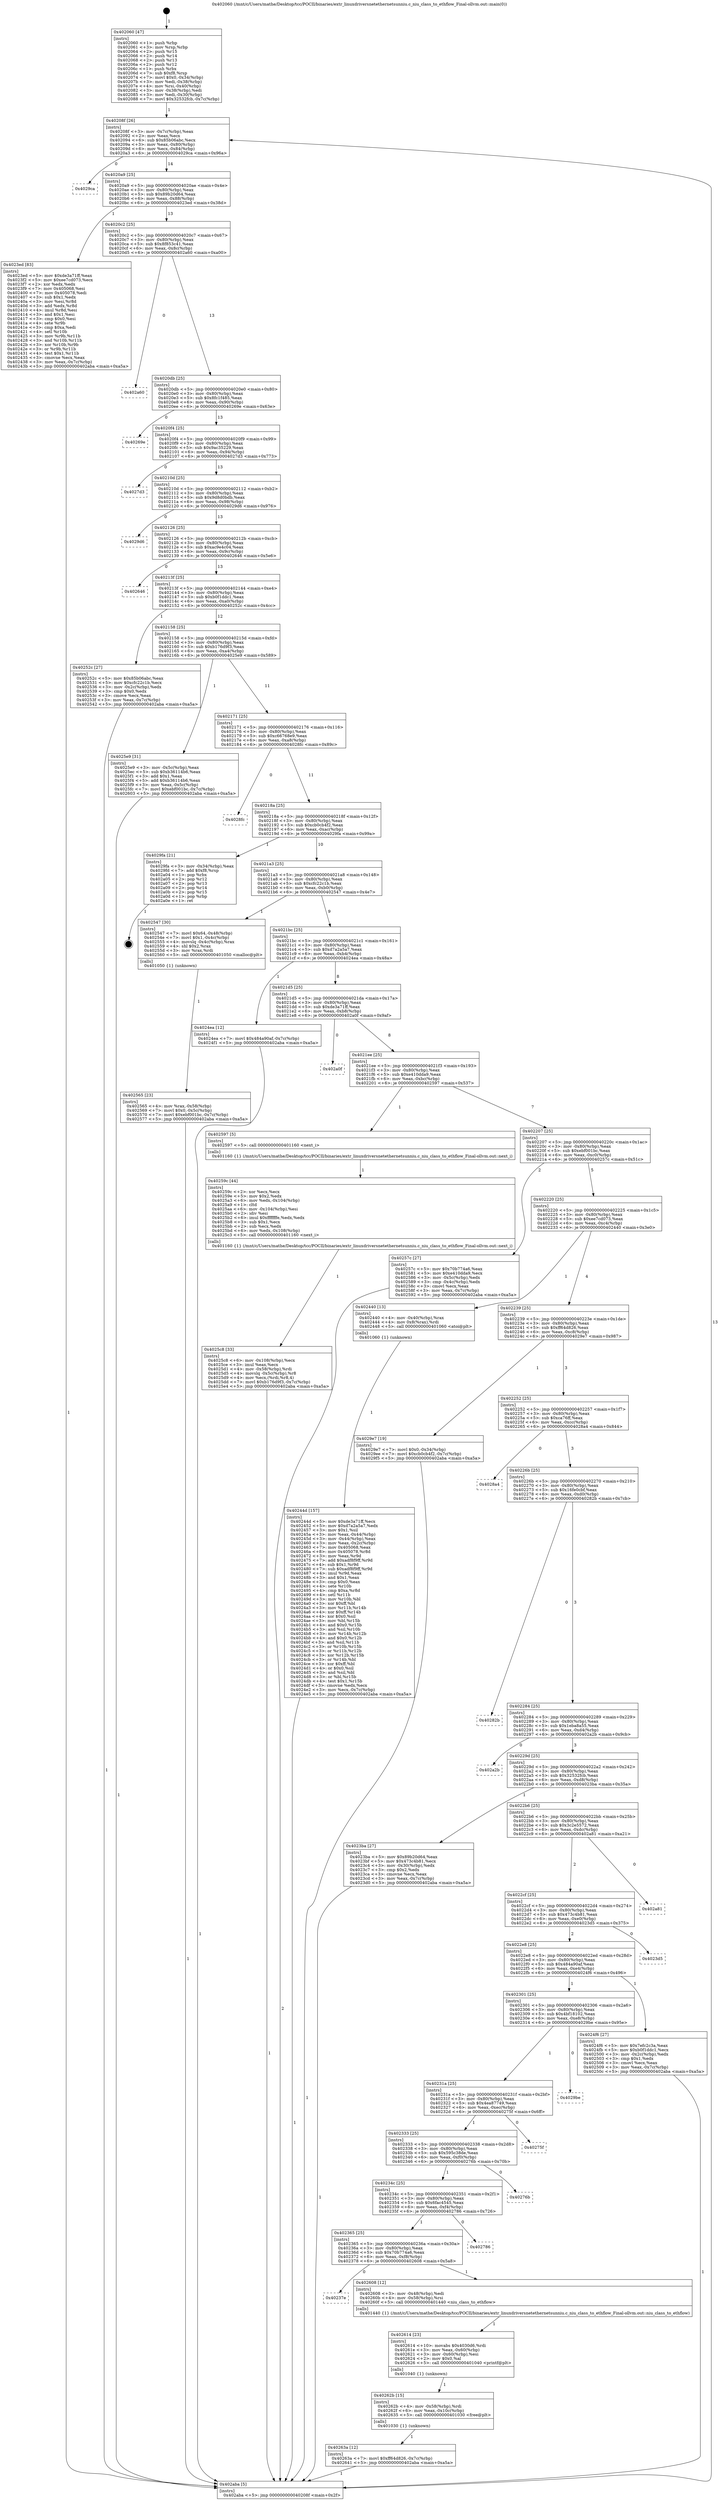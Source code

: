 digraph "0x402060" {
  label = "0x402060 (/mnt/c/Users/mathe/Desktop/tcc/POCII/binaries/extr_linuxdriversnetethernetsunniu.c_niu_class_to_ethflow_Final-ollvm.out::main(0))"
  labelloc = "t"
  node[shape=record]

  Entry [label="",width=0.3,height=0.3,shape=circle,fillcolor=black,style=filled]
  "0x40208f" [label="{
     0x40208f [26]\l
     | [instrs]\l
     &nbsp;&nbsp;0x40208f \<+3\>: mov -0x7c(%rbp),%eax\l
     &nbsp;&nbsp;0x402092 \<+2\>: mov %eax,%ecx\l
     &nbsp;&nbsp;0x402094 \<+6\>: sub $0x85b06abc,%ecx\l
     &nbsp;&nbsp;0x40209a \<+3\>: mov %eax,-0x80(%rbp)\l
     &nbsp;&nbsp;0x40209d \<+6\>: mov %ecx,-0x84(%rbp)\l
     &nbsp;&nbsp;0x4020a3 \<+6\>: je 00000000004029ca \<main+0x96a\>\l
  }"]
  "0x4029ca" [label="{
     0x4029ca\l
  }", style=dashed]
  "0x4020a9" [label="{
     0x4020a9 [25]\l
     | [instrs]\l
     &nbsp;&nbsp;0x4020a9 \<+5\>: jmp 00000000004020ae \<main+0x4e\>\l
     &nbsp;&nbsp;0x4020ae \<+3\>: mov -0x80(%rbp),%eax\l
     &nbsp;&nbsp;0x4020b1 \<+5\>: sub $0x89b20d64,%eax\l
     &nbsp;&nbsp;0x4020b6 \<+6\>: mov %eax,-0x88(%rbp)\l
     &nbsp;&nbsp;0x4020bc \<+6\>: je 00000000004023ed \<main+0x38d\>\l
  }"]
  Exit [label="",width=0.3,height=0.3,shape=circle,fillcolor=black,style=filled,peripheries=2]
  "0x4023ed" [label="{
     0x4023ed [83]\l
     | [instrs]\l
     &nbsp;&nbsp;0x4023ed \<+5\>: mov $0xde3a71ff,%eax\l
     &nbsp;&nbsp;0x4023f2 \<+5\>: mov $0xee7cd073,%ecx\l
     &nbsp;&nbsp;0x4023f7 \<+2\>: xor %edx,%edx\l
     &nbsp;&nbsp;0x4023f9 \<+7\>: mov 0x405068,%esi\l
     &nbsp;&nbsp;0x402400 \<+7\>: mov 0x405078,%edi\l
     &nbsp;&nbsp;0x402407 \<+3\>: sub $0x1,%edx\l
     &nbsp;&nbsp;0x40240a \<+3\>: mov %esi,%r8d\l
     &nbsp;&nbsp;0x40240d \<+3\>: add %edx,%r8d\l
     &nbsp;&nbsp;0x402410 \<+4\>: imul %r8d,%esi\l
     &nbsp;&nbsp;0x402414 \<+3\>: and $0x1,%esi\l
     &nbsp;&nbsp;0x402417 \<+3\>: cmp $0x0,%esi\l
     &nbsp;&nbsp;0x40241a \<+4\>: sete %r9b\l
     &nbsp;&nbsp;0x40241e \<+3\>: cmp $0xa,%edi\l
     &nbsp;&nbsp;0x402421 \<+4\>: setl %r10b\l
     &nbsp;&nbsp;0x402425 \<+3\>: mov %r9b,%r11b\l
     &nbsp;&nbsp;0x402428 \<+3\>: and %r10b,%r11b\l
     &nbsp;&nbsp;0x40242b \<+3\>: xor %r10b,%r9b\l
     &nbsp;&nbsp;0x40242e \<+3\>: or %r9b,%r11b\l
     &nbsp;&nbsp;0x402431 \<+4\>: test $0x1,%r11b\l
     &nbsp;&nbsp;0x402435 \<+3\>: cmovne %ecx,%eax\l
     &nbsp;&nbsp;0x402438 \<+3\>: mov %eax,-0x7c(%rbp)\l
     &nbsp;&nbsp;0x40243b \<+5\>: jmp 0000000000402aba \<main+0xa5a\>\l
  }"]
  "0x4020c2" [label="{
     0x4020c2 [25]\l
     | [instrs]\l
     &nbsp;&nbsp;0x4020c2 \<+5\>: jmp 00000000004020c7 \<main+0x67\>\l
     &nbsp;&nbsp;0x4020c7 \<+3\>: mov -0x80(%rbp),%eax\l
     &nbsp;&nbsp;0x4020ca \<+5\>: sub $0x8f853c41,%eax\l
     &nbsp;&nbsp;0x4020cf \<+6\>: mov %eax,-0x8c(%rbp)\l
     &nbsp;&nbsp;0x4020d5 \<+6\>: je 0000000000402a60 \<main+0xa00\>\l
  }"]
  "0x40263a" [label="{
     0x40263a [12]\l
     | [instrs]\l
     &nbsp;&nbsp;0x40263a \<+7\>: movl $0xff64d826,-0x7c(%rbp)\l
     &nbsp;&nbsp;0x402641 \<+5\>: jmp 0000000000402aba \<main+0xa5a\>\l
  }"]
  "0x402a60" [label="{
     0x402a60\l
  }", style=dashed]
  "0x4020db" [label="{
     0x4020db [25]\l
     | [instrs]\l
     &nbsp;&nbsp;0x4020db \<+5\>: jmp 00000000004020e0 \<main+0x80\>\l
     &nbsp;&nbsp;0x4020e0 \<+3\>: mov -0x80(%rbp),%eax\l
     &nbsp;&nbsp;0x4020e3 \<+5\>: sub $0x8fc1f485,%eax\l
     &nbsp;&nbsp;0x4020e8 \<+6\>: mov %eax,-0x90(%rbp)\l
     &nbsp;&nbsp;0x4020ee \<+6\>: je 000000000040269e \<main+0x63e\>\l
  }"]
  "0x40262b" [label="{
     0x40262b [15]\l
     | [instrs]\l
     &nbsp;&nbsp;0x40262b \<+4\>: mov -0x58(%rbp),%rdi\l
     &nbsp;&nbsp;0x40262f \<+6\>: mov %eax,-0x10c(%rbp)\l
     &nbsp;&nbsp;0x402635 \<+5\>: call 0000000000401030 \<free@plt\>\l
     | [calls]\l
     &nbsp;&nbsp;0x401030 \{1\} (unknown)\l
  }"]
  "0x40269e" [label="{
     0x40269e\l
  }", style=dashed]
  "0x4020f4" [label="{
     0x4020f4 [25]\l
     | [instrs]\l
     &nbsp;&nbsp;0x4020f4 \<+5\>: jmp 00000000004020f9 \<main+0x99\>\l
     &nbsp;&nbsp;0x4020f9 \<+3\>: mov -0x80(%rbp),%eax\l
     &nbsp;&nbsp;0x4020fc \<+5\>: sub $0x9ac35229,%eax\l
     &nbsp;&nbsp;0x402101 \<+6\>: mov %eax,-0x94(%rbp)\l
     &nbsp;&nbsp;0x402107 \<+6\>: je 00000000004027d3 \<main+0x773\>\l
  }"]
  "0x402614" [label="{
     0x402614 [23]\l
     | [instrs]\l
     &nbsp;&nbsp;0x402614 \<+10\>: movabs $0x4030d6,%rdi\l
     &nbsp;&nbsp;0x40261e \<+3\>: mov %eax,-0x60(%rbp)\l
     &nbsp;&nbsp;0x402621 \<+3\>: mov -0x60(%rbp),%esi\l
     &nbsp;&nbsp;0x402624 \<+2\>: mov $0x0,%al\l
     &nbsp;&nbsp;0x402626 \<+5\>: call 0000000000401040 \<printf@plt\>\l
     | [calls]\l
     &nbsp;&nbsp;0x401040 \{1\} (unknown)\l
  }"]
  "0x4027d3" [label="{
     0x4027d3\l
  }", style=dashed]
  "0x40210d" [label="{
     0x40210d [25]\l
     | [instrs]\l
     &nbsp;&nbsp;0x40210d \<+5\>: jmp 0000000000402112 \<main+0xb2\>\l
     &nbsp;&nbsp;0x402112 \<+3\>: mov -0x80(%rbp),%eax\l
     &nbsp;&nbsp;0x402115 \<+5\>: sub $0x9d8d0bdb,%eax\l
     &nbsp;&nbsp;0x40211a \<+6\>: mov %eax,-0x98(%rbp)\l
     &nbsp;&nbsp;0x402120 \<+6\>: je 00000000004029d6 \<main+0x976\>\l
  }"]
  "0x40237e" [label="{
     0x40237e\l
  }", style=dashed]
  "0x4029d6" [label="{
     0x4029d6\l
  }", style=dashed]
  "0x402126" [label="{
     0x402126 [25]\l
     | [instrs]\l
     &nbsp;&nbsp;0x402126 \<+5\>: jmp 000000000040212b \<main+0xcb\>\l
     &nbsp;&nbsp;0x40212b \<+3\>: mov -0x80(%rbp),%eax\l
     &nbsp;&nbsp;0x40212e \<+5\>: sub $0xac9e4c04,%eax\l
     &nbsp;&nbsp;0x402133 \<+6\>: mov %eax,-0x9c(%rbp)\l
     &nbsp;&nbsp;0x402139 \<+6\>: je 0000000000402646 \<main+0x5e6\>\l
  }"]
  "0x402608" [label="{
     0x402608 [12]\l
     | [instrs]\l
     &nbsp;&nbsp;0x402608 \<+3\>: mov -0x48(%rbp),%edi\l
     &nbsp;&nbsp;0x40260b \<+4\>: mov -0x58(%rbp),%rsi\l
     &nbsp;&nbsp;0x40260f \<+5\>: call 0000000000401440 \<niu_class_to_ethflow\>\l
     | [calls]\l
     &nbsp;&nbsp;0x401440 \{1\} (/mnt/c/Users/mathe/Desktop/tcc/POCII/binaries/extr_linuxdriversnetethernetsunniu.c_niu_class_to_ethflow_Final-ollvm.out::niu_class_to_ethflow)\l
  }"]
  "0x402646" [label="{
     0x402646\l
  }", style=dashed]
  "0x40213f" [label="{
     0x40213f [25]\l
     | [instrs]\l
     &nbsp;&nbsp;0x40213f \<+5\>: jmp 0000000000402144 \<main+0xe4\>\l
     &nbsp;&nbsp;0x402144 \<+3\>: mov -0x80(%rbp),%eax\l
     &nbsp;&nbsp;0x402147 \<+5\>: sub $0xb0f1ddc1,%eax\l
     &nbsp;&nbsp;0x40214c \<+6\>: mov %eax,-0xa0(%rbp)\l
     &nbsp;&nbsp;0x402152 \<+6\>: je 000000000040252c \<main+0x4cc\>\l
  }"]
  "0x402365" [label="{
     0x402365 [25]\l
     | [instrs]\l
     &nbsp;&nbsp;0x402365 \<+5\>: jmp 000000000040236a \<main+0x30a\>\l
     &nbsp;&nbsp;0x40236a \<+3\>: mov -0x80(%rbp),%eax\l
     &nbsp;&nbsp;0x40236d \<+5\>: sub $0x70b774a6,%eax\l
     &nbsp;&nbsp;0x402372 \<+6\>: mov %eax,-0xf8(%rbp)\l
     &nbsp;&nbsp;0x402378 \<+6\>: je 0000000000402608 \<main+0x5a8\>\l
  }"]
  "0x40252c" [label="{
     0x40252c [27]\l
     | [instrs]\l
     &nbsp;&nbsp;0x40252c \<+5\>: mov $0x85b06abc,%eax\l
     &nbsp;&nbsp;0x402531 \<+5\>: mov $0xcfc22c1b,%ecx\l
     &nbsp;&nbsp;0x402536 \<+3\>: mov -0x2c(%rbp),%edx\l
     &nbsp;&nbsp;0x402539 \<+3\>: cmp $0x0,%edx\l
     &nbsp;&nbsp;0x40253c \<+3\>: cmove %ecx,%eax\l
     &nbsp;&nbsp;0x40253f \<+3\>: mov %eax,-0x7c(%rbp)\l
     &nbsp;&nbsp;0x402542 \<+5\>: jmp 0000000000402aba \<main+0xa5a\>\l
  }"]
  "0x402158" [label="{
     0x402158 [25]\l
     | [instrs]\l
     &nbsp;&nbsp;0x402158 \<+5\>: jmp 000000000040215d \<main+0xfd\>\l
     &nbsp;&nbsp;0x40215d \<+3\>: mov -0x80(%rbp),%eax\l
     &nbsp;&nbsp;0x402160 \<+5\>: sub $0xb176d9f3,%eax\l
     &nbsp;&nbsp;0x402165 \<+6\>: mov %eax,-0xa4(%rbp)\l
     &nbsp;&nbsp;0x40216b \<+6\>: je 00000000004025e9 \<main+0x589\>\l
  }"]
  "0x402786" [label="{
     0x402786\l
  }", style=dashed]
  "0x4025e9" [label="{
     0x4025e9 [31]\l
     | [instrs]\l
     &nbsp;&nbsp;0x4025e9 \<+3\>: mov -0x5c(%rbp),%eax\l
     &nbsp;&nbsp;0x4025ec \<+5\>: sub $0xb36114b6,%eax\l
     &nbsp;&nbsp;0x4025f1 \<+3\>: add $0x1,%eax\l
     &nbsp;&nbsp;0x4025f4 \<+5\>: add $0xb36114b6,%eax\l
     &nbsp;&nbsp;0x4025f9 \<+3\>: mov %eax,-0x5c(%rbp)\l
     &nbsp;&nbsp;0x4025fc \<+7\>: movl $0xebf001bc,-0x7c(%rbp)\l
     &nbsp;&nbsp;0x402603 \<+5\>: jmp 0000000000402aba \<main+0xa5a\>\l
  }"]
  "0x402171" [label="{
     0x402171 [25]\l
     | [instrs]\l
     &nbsp;&nbsp;0x402171 \<+5\>: jmp 0000000000402176 \<main+0x116\>\l
     &nbsp;&nbsp;0x402176 \<+3\>: mov -0x80(%rbp),%eax\l
     &nbsp;&nbsp;0x402179 \<+5\>: sub $0xc66768e9,%eax\l
     &nbsp;&nbsp;0x40217e \<+6\>: mov %eax,-0xa8(%rbp)\l
     &nbsp;&nbsp;0x402184 \<+6\>: je 00000000004028fc \<main+0x89c\>\l
  }"]
  "0x40234c" [label="{
     0x40234c [25]\l
     | [instrs]\l
     &nbsp;&nbsp;0x40234c \<+5\>: jmp 0000000000402351 \<main+0x2f1\>\l
     &nbsp;&nbsp;0x402351 \<+3\>: mov -0x80(%rbp),%eax\l
     &nbsp;&nbsp;0x402354 \<+5\>: sub $0x6fac4545,%eax\l
     &nbsp;&nbsp;0x402359 \<+6\>: mov %eax,-0xf4(%rbp)\l
     &nbsp;&nbsp;0x40235f \<+6\>: je 0000000000402786 \<main+0x726\>\l
  }"]
  "0x4028fc" [label="{
     0x4028fc\l
  }", style=dashed]
  "0x40218a" [label="{
     0x40218a [25]\l
     | [instrs]\l
     &nbsp;&nbsp;0x40218a \<+5\>: jmp 000000000040218f \<main+0x12f\>\l
     &nbsp;&nbsp;0x40218f \<+3\>: mov -0x80(%rbp),%eax\l
     &nbsp;&nbsp;0x402192 \<+5\>: sub $0xcb0cb4f2,%eax\l
     &nbsp;&nbsp;0x402197 \<+6\>: mov %eax,-0xac(%rbp)\l
     &nbsp;&nbsp;0x40219d \<+6\>: je 00000000004029fa \<main+0x99a\>\l
  }"]
  "0x40276b" [label="{
     0x40276b\l
  }", style=dashed]
  "0x4029fa" [label="{
     0x4029fa [21]\l
     | [instrs]\l
     &nbsp;&nbsp;0x4029fa \<+3\>: mov -0x34(%rbp),%eax\l
     &nbsp;&nbsp;0x4029fd \<+7\>: add $0xf8,%rsp\l
     &nbsp;&nbsp;0x402a04 \<+1\>: pop %rbx\l
     &nbsp;&nbsp;0x402a05 \<+2\>: pop %r12\l
     &nbsp;&nbsp;0x402a07 \<+2\>: pop %r13\l
     &nbsp;&nbsp;0x402a09 \<+2\>: pop %r14\l
     &nbsp;&nbsp;0x402a0b \<+2\>: pop %r15\l
     &nbsp;&nbsp;0x402a0d \<+1\>: pop %rbp\l
     &nbsp;&nbsp;0x402a0e \<+1\>: ret\l
  }"]
  "0x4021a3" [label="{
     0x4021a3 [25]\l
     | [instrs]\l
     &nbsp;&nbsp;0x4021a3 \<+5\>: jmp 00000000004021a8 \<main+0x148\>\l
     &nbsp;&nbsp;0x4021a8 \<+3\>: mov -0x80(%rbp),%eax\l
     &nbsp;&nbsp;0x4021ab \<+5\>: sub $0xcfc22c1b,%eax\l
     &nbsp;&nbsp;0x4021b0 \<+6\>: mov %eax,-0xb0(%rbp)\l
     &nbsp;&nbsp;0x4021b6 \<+6\>: je 0000000000402547 \<main+0x4e7\>\l
  }"]
  "0x402333" [label="{
     0x402333 [25]\l
     | [instrs]\l
     &nbsp;&nbsp;0x402333 \<+5\>: jmp 0000000000402338 \<main+0x2d8\>\l
     &nbsp;&nbsp;0x402338 \<+3\>: mov -0x80(%rbp),%eax\l
     &nbsp;&nbsp;0x40233b \<+5\>: sub $0x595c38de,%eax\l
     &nbsp;&nbsp;0x402340 \<+6\>: mov %eax,-0xf0(%rbp)\l
     &nbsp;&nbsp;0x402346 \<+6\>: je 000000000040276b \<main+0x70b\>\l
  }"]
  "0x402547" [label="{
     0x402547 [30]\l
     | [instrs]\l
     &nbsp;&nbsp;0x402547 \<+7\>: movl $0x64,-0x48(%rbp)\l
     &nbsp;&nbsp;0x40254e \<+7\>: movl $0x1,-0x4c(%rbp)\l
     &nbsp;&nbsp;0x402555 \<+4\>: movslq -0x4c(%rbp),%rax\l
     &nbsp;&nbsp;0x402559 \<+4\>: shl $0x2,%rax\l
     &nbsp;&nbsp;0x40255d \<+3\>: mov %rax,%rdi\l
     &nbsp;&nbsp;0x402560 \<+5\>: call 0000000000401050 \<malloc@plt\>\l
     | [calls]\l
     &nbsp;&nbsp;0x401050 \{1\} (unknown)\l
  }"]
  "0x4021bc" [label="{
     0x4021bc [25]\l
     | [instrs]\l
     &nbsp;&nbsp;0x4021bc \<+5\>: jmp 00000000004021c1 \<main+0x161\>\l
     &nbsp;&nbsp;0x4021c1 \<+3\>: mov -0x80(%rbp),%eax\l
     &nbsp;&nbsp;0x4021c4 \<+5\>: sub $0xd7a2a5a7,%eax\l
     &nbsp;&nbsp;0x4021c9 \<+6\>: mov %eax,-0xb4(%rbp)\l
     &nbsp;&nbsp;0x4021cf \<+6\>: je 00000000004024ea \<main+0x48a\>\l
  }"]
  "0x40275f" [label="{
     0x40275f\l
  }", style=dashed]
  "0x4024ea" [label="{
     0x4024ea [12]\l
     | [instrs]\l
     &nbsp;&nbsp;0x4024ea \<+7\>: movl $0x484a90af,-0x7c(%rbp)\l
     &nbsp;&nbsp;0x4024f1 \<+5\>: jmp 0000000000402aba \<main+0xa5a\>\l
  }"]
  "0x4021d5" [label="{
     0x4021d5 [25]\l
     | [instrs]\l
     &nbsp;&nbsp;0x4021d5 \<+5\>: jmp 00000000004021da \<main+0x17a\>\l
     &nbsp;&nbsp;0x4021da \<+3\>: mov -0x80(%rbp),%eax\l
     &nbsp;&nbsp;0x4021dd \<+5\>: sub $0xde3a71ff,%eax\l
     &nbsp;&nbsp;0x4021e2 \<+6\>: mov %eax,-0xb8(%rbp)\l
     &nbsp;&nbsp;0x4021e8 \<+6\>: je 0000000000402a0f \<main+0x9af\>\l
  }"]
  "0x40231a" [label="{
     0x40231a [25]\l
     | [instrs]\l
     &nbsp;&nbsp;0x40231a \<+5\>: jmp 000000000040231f \<main+0x2bf\>\l
     &nbsp;&nbsp;0x40231f \<+3\>: mov -0x80(%rbp),%eax\l
     &nbsp;&nbsp;0x402322 \<+5\>: sub $0x4ea87749,%eax\l
     &nbsp;&nbsp;0x402327 \<+6\>: mov %eax,-0xec(%rbp)\l
     &nbsp;&nbsp;0x40232d \<+6\>: je 000000000040275f \<main+0x6ff\>\l
  }"]
  "0x402a0f" [label="{
     0x402a0f\l
  }", style=dashed]
  "0x4021ee" [label="{
     0x4021ee [25]\l
     | [instrs]\l
     &nbsp;&nbsp;0x4021ee \<+5\>: jmp 00000000004021f3 \<main+0x193\>\l
     &nbsp;&nbsp;0x4021f3 \<+3\>: mov -0x80(%rbp),%eax\l
     &nbsp;&nbsp;0x4021f6 \<+5\>: sub $0xe410dda9,%eax\l
     &nbsp;&nbsp;0x4021fb \<+6\>: mov %eax,-0xbc(%rbp)\l
     &nbsp;&nbsp;0x402201 \<+6\>: je 0000000000402597 \<main+0x537\>\l
  }"]
  "0x4029be" [label="{
     0x4029be\l
  }", style=dashed]
  "0x402597" [label="{
     0x402597 [5]\l
     | [instrs]\l
     &nbsp;&nbsp;0x402597 \<+5\>: call 0000000000401160 \<next_i\>\l
     | [calls]\l
     &nbsp;&nbsp;0x401160 \{1\} (/mnt/c/Users/mathe/Desktop/tcc/POCII/binaries/extr_linuxdriversnetethernetsunniu.c_niu_class_to_ethflow_Final-ollvm.out::next_i)\l
  }"]
  "0x402207" [label="{
     0x402207 [25]\l
     | [instrs]\l
     &nbsp;&nbsp;0x402207 \<+5\>: jmp 000000000040220c \<main+0x1ac\>\l
     &nbsp;&nbsp;0x40220c \<+3\>: mov -0x80(%rbp),%eax\l
     &nbsp;&nbsp;0x40220f \<+5\>: sub $0xebf001bc,%eax\l
     &nbsp;&nbsp;0x402214 \<+6\>: mov %eax,-0xc0(%rbp)\l
     &nbsp;&nbsp;0x40221a \<+6\>: je 000000000040257c \<main+0x51c\>\l
  }"]
  "0x4025c8" [label="{
     0x4025c8 [33]\l
     | [instrs]\l
     &nbsp;&nbsp;0x4025c8 \<+6\>: mov -0x108(%rbp),%ecx\l
     &nbsp;&nbsp;0x4025ce \<+3\>: imul %eax,%ecx\l
     &nbsp;&nbsp;0x4025d1 \<+4\>: mov -0x58(%rbp),%rdi\l
     &nbsp;&nbsp;0x4025d5 \<+4\>: movslq -0x5c(%rbp),%r8\l
     &nbsp;&nbsp;0x4025d9 \<+4\>: mov %ecx,(%rdi,%r8,4)\l
     &nbsp;&nbsp;0x4025dd \<+7\>: movl $0xb176d9f3,-0x7c(%rbp)\l
     &nbsp;&nbsp;0x4025e4 \<+5\>: jmp 0000000000402aba \<main+0xa5a\>\l
  }"]
  "0x40257c" [label="{
     0x40257c [27]\l
     | [instrs]\l
     &nbsp;&nbsp;0x40257c \<+5\>: mov $0x70b774a6,%eax\l
     &nbsp;&nbsp;0x402581 \<+5\>: mov $0xe410dda9,%ecx\l
     &nbsp;&nbsp;0x402586 \<+3\>: mov -0x5c(%rbp),%edx\l
     &nbsp;&nbsp;0x402589 \<+3\>: cmp -0x4c(%rbp),%edx\l
     &nbsp;&nbsp;0x40258c \<+3\>: cmovl %ecx,%eax\l
     &nbsp;&nbsp;0x40258f \<+3\>: mov %eax,-0x7c(%rbp)\l
     &nbsp;&nbsp;0x402592 \<+5\>: jmp 0000000000402aba \<main+0xa5a\>\l
  }"]
  "0x402220" [label="{
     0x402220 [25]\l
     | [instrs]\l
     &nbsp;&nbsp;0x402220 \<+5\>: jmp 0000000000402225 \<main+0x1c5\>\l
     &nbsp;&nbsp;0x402225 \<+3\>: mov -0x80(%rbp),%eax\l
     &nbsp;&nbsp;0x402228 \<+5\>: sub $0xee7cd073,%eax\l
     &nbsp;&nbsp;0x40222d \<+6\>: mov %eax,-0xc4(%rbp)\l
     &nbsp;&nbsp;0x402233 \<+6\>: je 0000000000402440 \<main+0x3e0\>\l
  }"]
  "0x40259c" [label="{
     0x40259c [44]\l
     | [instrs]\l
     &nbsp;&nbsp;0x40259c \<+2\>: xor %ecx,%ecx\l
     &nbsp;&nbsp;0x40259e \<+5\>: mov $0x2,%edx\l
     &nbsp;&nbsp;0x4025a3 \<+6\>: mov %edx,-0x104(%rbp)\l
     &nbsp;&nbsp;0x4025a9 \<+1\>: cltd\l
     &nbsp;&nbsp;0x4025aa \<+6\>: mov -0x104(%rbp),%esi\l
     &nbsp;&nbsp;0x4025b0 \<+2\>: idiv %esi\l
     &nbsp;&nbsp;0x4025b2 \<+6\>: imul $0xfffffffe,%edx,%edx\l
     &nbsp;&nbsp;0x4025b8 \<+3\>: sub $0x1,%ecx\l
     &nbsp;&nbsp;0x4025bb \<+2\>: sub %ecx,%edx\l
     &nbsp;&nbsp;0x4025bd \<+6\>: mov %edx,-0x108(%rbp)\l
     &nbsp;&nbsp;0x4025c3 \<+5\>: call 0000000000401160 \<next_i\>\l
     | [calls]\l
     &nbsp;&nbsp;0x401160 \{1\} (/mnt/c/Users/mathe/Desktop/tcc/POCII/binaries/extr_linuxdriversnetethernetsunniu.c_niu_class_to_ethflow_Final-ollvm.out::next_i)\l
  }"]
  "0x402440" [label="{
     0x402440 [13]\l
     | [instrs]\l
     &nbsp;&nbsp;0x402440 \<+4\>: mov -0x40(%rbp),%rax\l
     &nbsp;&nbsp;0x402444 \<+4\>: mov 0x8(%rax),%rdi\l
     &nbsp;&nbsp;0x402448 \<+5\>: call 0000000000401060 \<atoi@plt\>\l
     | [calls]\l
     &nbsp;&nbsp;0x401060 \{1\} (unknown)\l
  }"]
  "0x402239" [label="{
     0x402239 [25]\l
     | [instrs]\l
     &nbsp;&nbsp;0x402239 \<+5\>: jmp 000000000040223e \<main+0x1de\>\l
     &nbsp;&nbsp;0x40223e \<+3\>: mov -0x80(%rbp),%eax\l
     &nbsp;&nbsp;0x402241 \<+5\>: sub $0xff64d826,%eax\l
     &nbsp;&nbsp;0x402246 \<+6\>: mov %eax,-0xc8(%rbp)\l
     &nbsp;&nbsp;0x40224c \<+6\>: je 00000000004029e7 \<main+0x987\>\l
  }"]
  "0x402565" [label="{
     0x402565 [23]\l
     | [instrs]\l
     &nbsp;&nbsp;0x402565 \<+4\>: mov %rax,-0x58(%rbp)\l
     &nbsp;&nbsp;0x402569 \<+7\>: movl $0x0,-0x5c(%rbp)\l
     &nbsp;&nbsp;0x402570 \<+7\>: movl $0xebf001bc,-0x7c(%rbp)\l
     &nbsp;&nbsp;0x402577 \<+5\>: jmp 0000000000402aba \<main+0xa5a\>\l
  }"]
  "0x4029e7" [label="{
     0x4029e7 [19]\l
     | [instrs]\l
     &nbsp;&nbsp;0x4029e7 \<+7\>: movl $0x0,-0x34(%rbp)\l
     &nbsp;&nbsp;0x4029ee \<+7\>: movl $0xcb0cb4f2,-0x7c(%rbp)\l
     &nbsp;&nbsp;0x4029f5 \<+5\>: jmp 0000000000402aba \<main+0xa5a\>\l
  }"]
  "0x402252" [label="{
     0x402252 [25]\l
     | [instrs]\l
     &nbsp;&nbsp;0x402252 \<+5\>: jmp 0000000000402257 \<main+0x1f7\>\l
     &nbsp;&nbsp;0x402257 \<+3\>: mov -0x80(%rbp),%eax\l
     &nbsp;&nbsp;0x40225a \<+5\>: sub $0xca76ff,%eax\l
     &nbsp;&nbsp;0x40225f \<+6\>: mov %eax,-0xcc(%rbp)\l
     &nbsp;&nbsp;0x402265 \<+6\>: je 00000000004028a4 \<main+0x844\>\l
  }"]
  "0x402301" [label="{
     0x402301 [25]\l
     | [instrs]\l
     &nbsp;&nbsp;0x402301 \<+5\>: jmp 0000000000402306 \<main+0x2a6\>\l
     &nbsp;&nbsp;0x402306 \<+3\>: mov -0x80(%rbp),%eax\l
     &nbsp;&nbsp;0x402309 \<+5\>: sub $0x4bf18102,%eax\l
     &nbsp;&nbsp;0x40230e \<+6\>: mov %eax,-0xe8(%rbp)\l
     &nbsp;&nbsp;0x402314 \<+6\>: je 00000000004029be \<main+0x95e\>\l
  }"]
  "0x4028a4" [label="{
     0x4028a4\l
  }", style=dashed]
  "0x40226b" [label="{
     0x40226b [25]\l
     | [instrs]\l
     &nbsp;&nbsp;0x40226b \<+5\>: jmp 0000000000402270 \<main+0x210\>\l
     &nbsp;&nbsp;0x402270 \<+3\>: mov -0x80(%rbp),%eax\l
     &nbsp;&nbsp;0x402273 \<+5\>: sub $0x16fe0cbf,%eax\l
     &nbsp;&nbsp;0x402278 \<+6\>: mov %eax,-0xd0(%rbp)\l
     &nbsp;&nbsp;0x40227e \<+6\>: je 000000000040282b \<main+0x7cb\>\l
  }"]
  "0x4024f6" [label="{
     0x4024f6 [27]\l
     | [instrs]\l
     &nbsp;&nbsp;0x4024f6 \<+5\>: mov $0x7efc2c3a,%eax\l
     &nbsp;&nbsp;0x4024fb \<+5\>: mov $0xb0f1ddc1,%ecx\l
     &nbsp;&nbsp;0x402500 \<+3\>: mov -0x2c(%rbp),%edx\l
     &nbsp;&nbsp;0x402503 \<+3\>: cmp $0x1,%edx\l
     &nbsp;&nbsp;0x402506 \<+3\>: cmovl %ecx,%eax\l
     &nbsp;&nbsp;0x402509 \<+3\>: mov %eax,-0x7c(%rbp)\l
     &nbsp;&nbsp;0x40250c \<+5\>: jmp 0000000000402aba \<main+0xa5a\>\l
  }"]
  "0x40282b" [label="{
     0x40282b\l
  }", style=dashed]
  "0x402284" [label="{
     0x402284 [25]\l
     | [instrs]\l
     &nbsp;&nbsp;0x402284 \<+5\>: jmp 0000000000402289 \<main+0x229\>\l
     &nbsp;&nbsp;0x402289 \<+3\>: mov -0x80(%rbp),%eax\l
     &nbsp;&nbsp;0x40228c \<+5\>: sub $0x1eba8a55,%eax\l
     &nbsp;&nbsp;0x402291 \<+6\>: mov %eax,-0xd4(%rbp)\l
     &nbsp;&nbsp;0x402297 \<+6\>: je 0000000000402a2b \<main+0x9cb\>\l
  }"]
  "0x4022e8" [label="{
     0x4022e8 [25]\l
     | [instrs]\l
     &nbsp;&nbsp;0x4022e8 \<+5\>: jmp 00000000004022ed \<main+0x28d\>\l
     &nbsp;&nbsp;0x4022ed \<+3\>: mov -0x80(%rbp),%eax\l
     &nbsp;&nbsp;0x4022f0 \<+5\>: sub $0x484a90af,%eax\l
     &nbsp;&nbsp;0x4022f5 \<+6\>: mov %eax,-0xe4(%rbp)\l
     &nbsp;&nbsp;0x4022fb \<+6\>: je 00000000004024f6 \<main+0x496\>\l
  }"]
  "0x402a2b" [label="{
     0x402a2b\l
  }", style=dashed]
  "0x40229d" [label="{
     0x40229d [25]\l
     | [instrs]\l
     &nbsp;&nbsp;0x40229d \<+5\>: jmp 00000000004022a2 \<main+0x242\>\l
     &nbsp;&nbsp;0x4022a2 \<+3\>: mov -0x80(%rbp),%eax\l
     &nbsp;&nbsp;0x4022a5 \<+5\>: sub $0x32532fcb,%eax\l
     &nbsp;&nbsp;0x4022aa \<+6\>: mov %eax,-0xd8(%rbp)\l
     &nbsp;&nbsp;0x4022b0 \<+6\>: je 00000000004023ba \<main+0x35a\>\l
  }"]
  "0x4023d5" [label="{
     0x4023d5\l
  }", style=dashed]
  "0x4023ba" [label="{
     0x4023ba [27]\l
     | [instrs]\l
     &nbsp;&nbsp;0x4023ba \<+5\>: mov $0x89b20d64,%eax\l
     &nbsp;&nbsp;0x4023bf \<+5\>: mov $0x473c4b81,%ecx\l
     &nbsp;&nbsp;0x4023c4 \<+3\>: mov -0x30(%rbp),%edx\l
     &nbsp;&nbsp;0x4023c7 \<+3\>: cmp $0x2,%edx\l
     &nbsp;&nbsp;0x4023ca \<+3\>: cmovne %ecx,%eax\l
     &nbsp;&nbsp;0x4023cd \<+3\>: mov %eax,-0x7c(%rbp)\l
     &nbsp;&nbsp;0x4023d0 \<+5\>: jmp 0000000000402aba \<main+0xa5a\>\l
  }"]
  "0x4022b6" [label="{
     0x4022b6 [25]\l
     | [instrs]\l
     &nbsp;&nbsp;0x4022b6 \<+5\>: jmp 00000000004022bb \<main+0x25b\>\l
     &nbsp;&nbsp;0x4022bb \<+3\>: mov -0x80(%rbp),%eax\l
     &nbsp;&nbsp;0x4022be \<+5\>: sub $0x3c2e5572,%eax\l
     &nbsp;&nbsp;0x4022c3 \<+6\>: mov %eax,-0xdc(%rbp)\l
     &nbsp;&nbsp;0x4022c9 \<+6\>: je 0000000000402a81 \<main+0xa21\>\l
  }"]
  "0x402aba" [label="{
     0x402aba [5]\l
     | [instrs]\l
     &nbsp;&nbsp;0x402aba \<+5\>: jmp 000000000040208f \<main+0x2f\>\l
  }"]
  "0x402060" [label="{
     0x402060 [47]\l
     | [instrs]\l
     &nbsp;&nbsp;0x402060 \<+1\>: push %rbp\l
     &nbsp;&nbsp;0x402061 \<+3\>: mov %rsp,%rbp\l
     &nbsp;&nbsp;0x402064 \<+2\>: push %r15\l
     &nbsp;&nbsp;0x402066 \<+2\>: push %r14\l
     &nbsp;&nbsp;0x402068 \<+2\>: push %r13\l
     &nbsp;&nbsp;0x40206a \<+2\>: push %r12\l
     &nbsp;&nbsp;0x40206c \<+1\>: push %rbx\l
     &nbsp;&nbsp;0x40206d \<+7\>: sub $0xf8,%rsp\l
     &nbsp;&nbsp;0x402074 \<+7\>: movl $0x0,-0x34(%rbp)\l
     &nbsp;&nbsp;0x40207b \<+3\>: mov %edi,-0x38(%rbp)\l
     &nbsp;&nbsp;0x40207e \<+4\>: mov %rsi,-0x40(%rbp)\l
     &nbsp;&nbsp;0x402082 \<+3\>: mov -0x38(%rbp),%edi\l
     &nbsp;&nbsp;0x402085 \<+3\>: mov %edi,-0x30(%rbp)\l
     &nbsp;&nbsp;0x402088 \<+7\>: movl $0x32532fcb,-0x7c(%rbp)\l
  }"]
  "0x40244d" [label="{
     0x40244d [157]\l
     | [instrs]\l
     &nbsp;&nbsp;0x40244d \<+5\>: mov $0xde3a71ff,%ecx\l
     &nbsp;&nbsp;0x402452 \<+5\>: mov $0xd7a2a5a7,%edx\l
     &nbsp;&nbsp;0x402457 \<+3\>: mov $0x1,%sil\l
     &nbsp;&nbsp;0x40245a \<+3\>: mov %eax,-0x44(%rbp)\l
     &nbsp;&nbsp;0x40245d \<+3\>: mov -0x44(%rbp),%eax\l
     &nbsp;&nbsp;0x402460 \<+3\>: mov %eax,-0x2c(%rbp)\l
     &nbsp;&nbsp;0x402463 \<+7\>: mov 0x405068,%eax\l
     &nbsp;&nbsp;0x40246a \<+8\>: mov 0x405078,%r8d\l
     &nbsp;&nbsp;0x402472 \<+3\>: mov %eax,%r9d\l
     &nbsp;&nbsp;0x402475 \<+7\>: add $0xadf8f9ff,%r9d\l
     &nbsp;&nbsp;0x40247c \<+4\>: sub $0x1,%r9d\l
     &nbsp;&nbsp;0x402480 \<+7\>: sub $0xadf8f9ff,%r9d\l
     &nbsp;&nbsp;0x402487 \<+4\>: imul %r9d,%eax\l
     &nbsp;&nbsp;0x40248b \<+3\>: and $0x1,%eax\l
     &nbsp;&nbsp;0x40248e \<+3\>: cmp $0x0,%eax\l
     &nbsp;&nbsp;0x402491 \<+4\>: sete %r10b\l
     &nbsp;&nbsp;0x402495 \<+4\>: cmp $0xa,%r8d\l
     &nbsp;&nbsp;0x402499 \<+4\>: setl %r11b\l
     &nbsp;&nbsp;0x40249d \<+3\>: mov %r10b,%bl\l
     &nbsp;&nbsp;0x4024a0 \<+3\>: xor $0xff,%bl\l
     &nbsp;&nbsp;0x4024a3 \<+3\>: mov %r11b,%r14b\l
     &nbsp;&nbsp;0x4024a6 \<+4\>: xor $0xff,%r14b\l
     &nbsp;&nbsp;0x4024aa \<+4\>: xor $0x0,%sil\l
     &nbsp;&nbsp;0x4024ae \<+3\>: mov %bl,%r15b\l
     &nbsp;&nbsp;0x4024b1 \<+4\>: and $0x0,%r15b\l
     &nbsp;&nbsp;0x4024b5 \<+3\>: and %sil,%r10b\l
     &nbsp;&nbsp;0x4024b8 \<+3\>: mov %r14b,%r12b\l
     &nbsp;&nbsp;0x4024bb \<+4\>: and $0x0,%r12b\l
     &nbsp;&nbsp;0x4024bf \<+3\>: and %sil,%r11b\l
     &nbsp;&nbsp;0x4024c2 \<+3\>: or %r10b,%r15b\l
     &nbsp;&nbsp;0x4024c5 \<+3\>: or %r11b,%r12b\l
     &nbsp;&nbsp;0x4024c8 \<+3\>: xor %r12b,%r15b\l
     &nbsp;&nbsp;0x4024cb \<+3\>: or %r14b,%bl\l
     &nbsp;&nbsp;0x4024ce \<+3\>: xor $0xff,%bl\l
     &nbsp;&nbsp;0x4024d1 \<+4\>: or $0x0,%sil\l
     &nbsp;&nbsp;0x4024d5 \<+3\>: and %sil,%bl\l
     &nbsp;&nbsp;0x4024d8 \<+3\>: or %bl,%r15b\l
     &nbsp;&nbsp;0x4024db \<+4\>: test $0x1,%r15b\l
     &nbsp;&nbsp;0x4024df \<+3\>: cmovne %edx,%ecx\l
     &nbsp;&nbsp;0x4024e2 \<+3\>: mov %ecx,-0x7c(%rbp)\l
     &nbsp;&nbsp;0x4024e5 \<+5\>: jmp 0000000000402aba \<main+0xa5a\>\l
  }"]
  "0x4022cf" [label="{
     0x4022cf [25]\l
     | [instrs]\l
     &nbsp;&nbsp;0x4022cf \<+5\>: jmp 00000000004022d4 \<main+0x274\>\l
     &nbsp;&nbsp;0x4022d4 \<+3\>: mov -0x80(%rbp),%eax\l
     &nbsp;&nbsp;0x4022d7 \<+5\>: sub $0x473c4b81,%eax\l
     &nbsp;&nbsp;0x4022dc \<+6\>: mov %eax,-0xe0(%rbp)\l
     &nbsp;&nbsp;0x4022e2 \<+6\>: je 00000000004023d5 \<main+0x375\>\l
  }"]
  "0x402a81" [label="{
     0x402a81\l
  }", style=dashed]
  Entry -> "0x402060" [label=" 1"]
  "0x40208f" -> "0x4029ca" [label=" 0"]
  "0x40208f" -> "0x4020a9" [label=" 14"]
  "0x4029fa" -> Exit [label=" 1"]
  "0x4020a9" -> "0x4023ed" [label=" 1"]
  "0x4020a9" -> "0x4020c2" [label=" 13"]
  "0x4029e7" -> "0x402aba" [label=" 1"]
  "0x4020c2" -> "0x402a60" [label=" 0"]
  "0x4020c2" -> "0x4020db" [label=" 13"]
  "0x40263a" -> "0x402aba" [label=" 1"]
  "0x4020db" -> "0x40269e" [label=" 0"]
  "0x4020db" -> "0x4020f4" [label=" 13"]
  "0x40262b" -> "0x40263a" [label=" 1"]
  "0x4020f4" -> "0x4027d3" [label=" 0"]
  "0x4020f4" -> "0x40210d" [label=" 13"]
  "0x402614" -> "0x40262b" [label=" 1"]
  "0x40210d" -> "0x4029d6" [label=" 0"]
  "0x40210d" -> "0x402126" [label=" 13"]
  "0x402608" -> "0x402614" [label=" 1"]
  "0x402126" -> "0x402646" [label=" 0"]
  "0x402126" -> "0x40213f" [label=" 13"]
  "0x402365" -> "0x40237e" [label=" 0"]
  "0x40213f" -> "0x40252c" [label=" 1"]
  "0x40213f" -> "0x402158" [label=" 12"]
  "0x402365" -> "0x402608" [label=" 1"]
  "0x402158" -> "0x4025e9" [label=" 1"]
  "0x402158" -> "0x402171" [label=" 11"]
  "0x40234c" -> "0x402365" [label=" 1"]
  "0x402171" -> "0x4028fc" [label=" 0"]
  "0x402171" -> "0x40218a" [label=" 11"]
  "0x40234c" -> "0x402786" [label=" 0"]
  "0x40218a" -> "0x4029fa" [label=" 1"]
  "0x40218a" -> "0x4021a3" [label=" 10"]
  "0x402333" -> "0x40234c" [label=" 1"]
  "0x4021a3" -> "0x402547" [label=" 1"]
  "0x4021a3" -> "0x4021bc" [label=" 9"]
  "0x402333" -> "0x40276b" [label=" 0"]
  "0x4021bc" -> "0x4024ea" [label=" 1"]
  "0x4021bc" -> "0x4021d5" [label=" 8"]
  "0x40231a" -> "0x402333" [label=" 1"]
  "0x4021d5" -> "0x402a0f" [label=" 0"]
  "0x4021d5" -> "0x4021ee" [label=" 8"]
  "0x40231a" -> "0x40275f" [label=" 0"]
  "0x4021ee" -> "0x402597" [label=" 1"]
  "0x4021ee" -> "0x402207" [label=" 7"]
  "0x402301" -> "0x40231a" [label=" 1"]
  "0x402207" -> "0x40257c" [label=" 2"]
  "0x402207" -> "0x402220" [label=" 5"]
  "0x402301" -> "0x4029be" [label=" 0"]
  "0x402220" -> "0x402440" [label=" 1"]
  "0x402220" -> "0x402239" [label=" 4"]
  "0x4025e9" -> "0x402aba" [label=" 1"]
  "0x402239" -> "0x4029e7" [label=" 1"]
  "0x402239" -> "0x402252" [label=" 3"]
  "0x4025c8" -> "0x402aba" [label=" 1"]
  "0x402252" -> "0x4028a4" [label=" 0"]
  "0x402252" -> "0x40226b" [label=" 3"]
  "0x40259c" -> "0x4025c8" [label=" 1"]
  "0x40226b" -> "0x40282b" [label=" 0"]
  "0x40226b" -> "0x402284" [label=" 3"]
  "0x402597" -> "0x40259c" [label=" 1"]
  "0x402284" -> "0x402a2b" [label=" 0"]
  "0x402284" -> "0x40229d" [label=" 3"]
  "0x402565" -> "0x402aba" [label=" 1"]
  "0x40229d" -> "0x4023ba" [label=" 1"]
  "0x40229d" -> "0x4022b6" [label=" 2"]
  "0x4023ba" -> "0x402aba" [label=" 1"]
  "0x402060" -> "0x40208f" [label=" 1"]
  "0x402aba" -> "0x40208f" [label=" 13"]
  "0x4023ed" -> "0x402aba" [label=" 1"]
  "0x402440" -> "0x40244d" [label=" 1"]
  "0x40244d" -> "0x402aba" [label=" 1"]
  "0x4024ea" -> "0x402aba" [label=" 1"]
  "0x402547" -> "0x402565" [label=" 1"]
  "0x4022b6" -> "0x402a81" [label=" 0"]
  "0x4022b6" -> "0x4022cf" [label=" 2"]
  "0x40252c" -> "0x402aba" [label=" 1"]
  "0x4022cf" -> "0x4023d5" [label=" 0"]
  "0x4022cf" -> "0x4022e8" [label=" 2"]
  "0x40257c" -> "0x402aba" [label=" 2"]
  "0x4022e8" -> "0x4024f6" [label=" 1"]
  "0x4022e8" -> "0x402301" [label=" 1"]
  "0x4024f6" -> "0x402aba" [label=" 1"]
}
